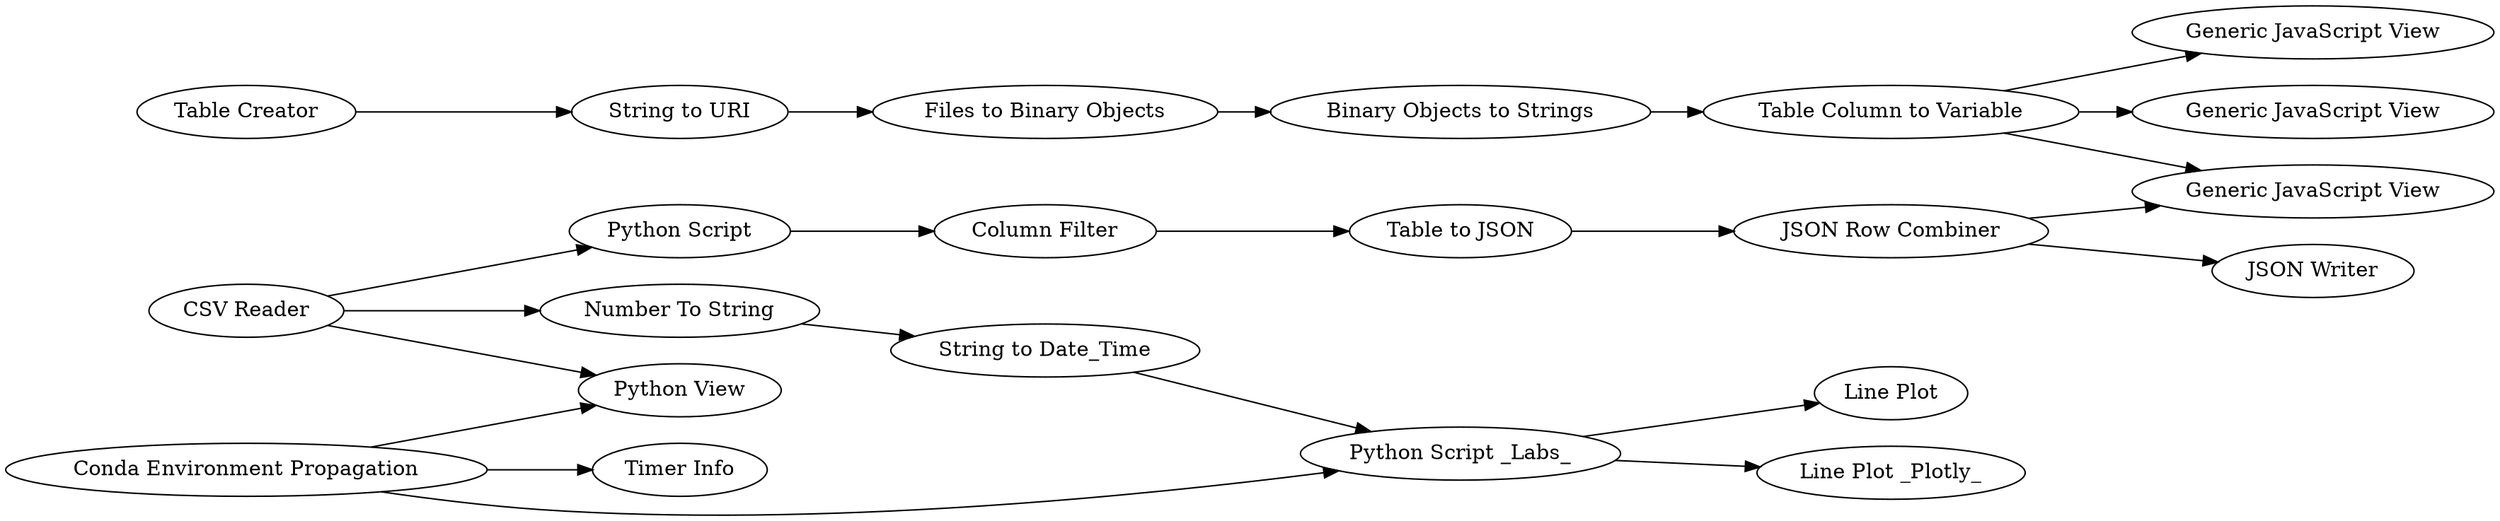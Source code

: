 digraph {
	"8790699482102808807_18" [label="JSON Row Combiner"]
	"8790699482102808807_14" [label="Table to JSON"]
	"8790699482102808807_8" [label="Conda Environment Propagation"]
	"8790699482102808807_34" [label="String to Date_Time"]
	"8790699482102808807_17419" [label="Generic JavaScript View"]
	"8790699482102808807_31" [label="Timer Info"]
	"8790699482102808807_17420" [label="JSON Writer"]
	"8790699482102808807_17399" [label="Table Creator"]
	"8790699482102808807_17416" [label="Column Filter"]
	"8790699482102808807_134" [label="Generic JavaScript View"]
	"8790699482102808807_17396" [label="Files to Binary Objects"]
	"8790699482102808807_32" [label="CSV Reader"]
	"8790699482102808807_33" [label="Line Plot _Plotly_"]
	"8790699482102808807_146" [label="Line Plot"]
	"8790699482102808807_22" [label="Generic JavaScript View"]
	"8790699482102808807_4" [label="Python View"]
	"8790699482102808807_35" [label="Number To String"]
	"8790699482102808807_24" [label="String to URI"]
	"8790699482102808807_17422" [label="Python Script"]
	"8790699482102808807_38" [label="Python Script _Labs_"]
	"8790699482102808807_17413" [label="Table Column to Variable"]
	"8790699482102808807_17398" [label="Binary Objects to Strings"]
	"8790699482102808807_8" -> "8790699482102808807_31"
	"8790699482102808807_17413" -> "8790699482102808807_22"
	"8790699482102808807_17416" -> "8790699482102808807_14"
	"8790699482102808807_17413" -> "8790699482102808807_17419"
	"8790699482102808807_17422" -> "8790699482102808807_17416"
	"8790699482102808807_17398" -> "8790699482102808807_17413"
	"8790699482102808807_18" -> "8790699482102808807_17420"
	"8790699482102808807_8" -> "8790699482102808807_4"
	"8790699482102808807_32" -> "8790699482102808807_4"
	"8790699482102808807_34" -> "8790699482102808807_38"
	"8790699482102808807_38" -> "8790699482102808807_33"
	"8790699482102808807_14" -> "8790699482102808807_18"
	"8790699482102808807_32" -> "8790699482102808807_17422"
	"8790699482102808807_24" -> "8790699482102808807_17396"
	"8790699482102808807_38" -> "8790699482102808807_146"
	"8790699482102808807_35" -> "8790699482102808807_34"
	"8790699482102808807_32" -> "8790699482102808807_35"
	"8790699482102808807_8" -> "8790699482102808807_38"
	"8790699482102808807_17413" -> "8790699482102808807_134"
	"8790699482102808807_17396" -> "8790699482102808807_17398"
	"8790699482102808807_17399" -> "8790699482102808807_24"
	"8790699482102808807_18" -> "8790699482102808807_17419"
	rankdir=LR
}
